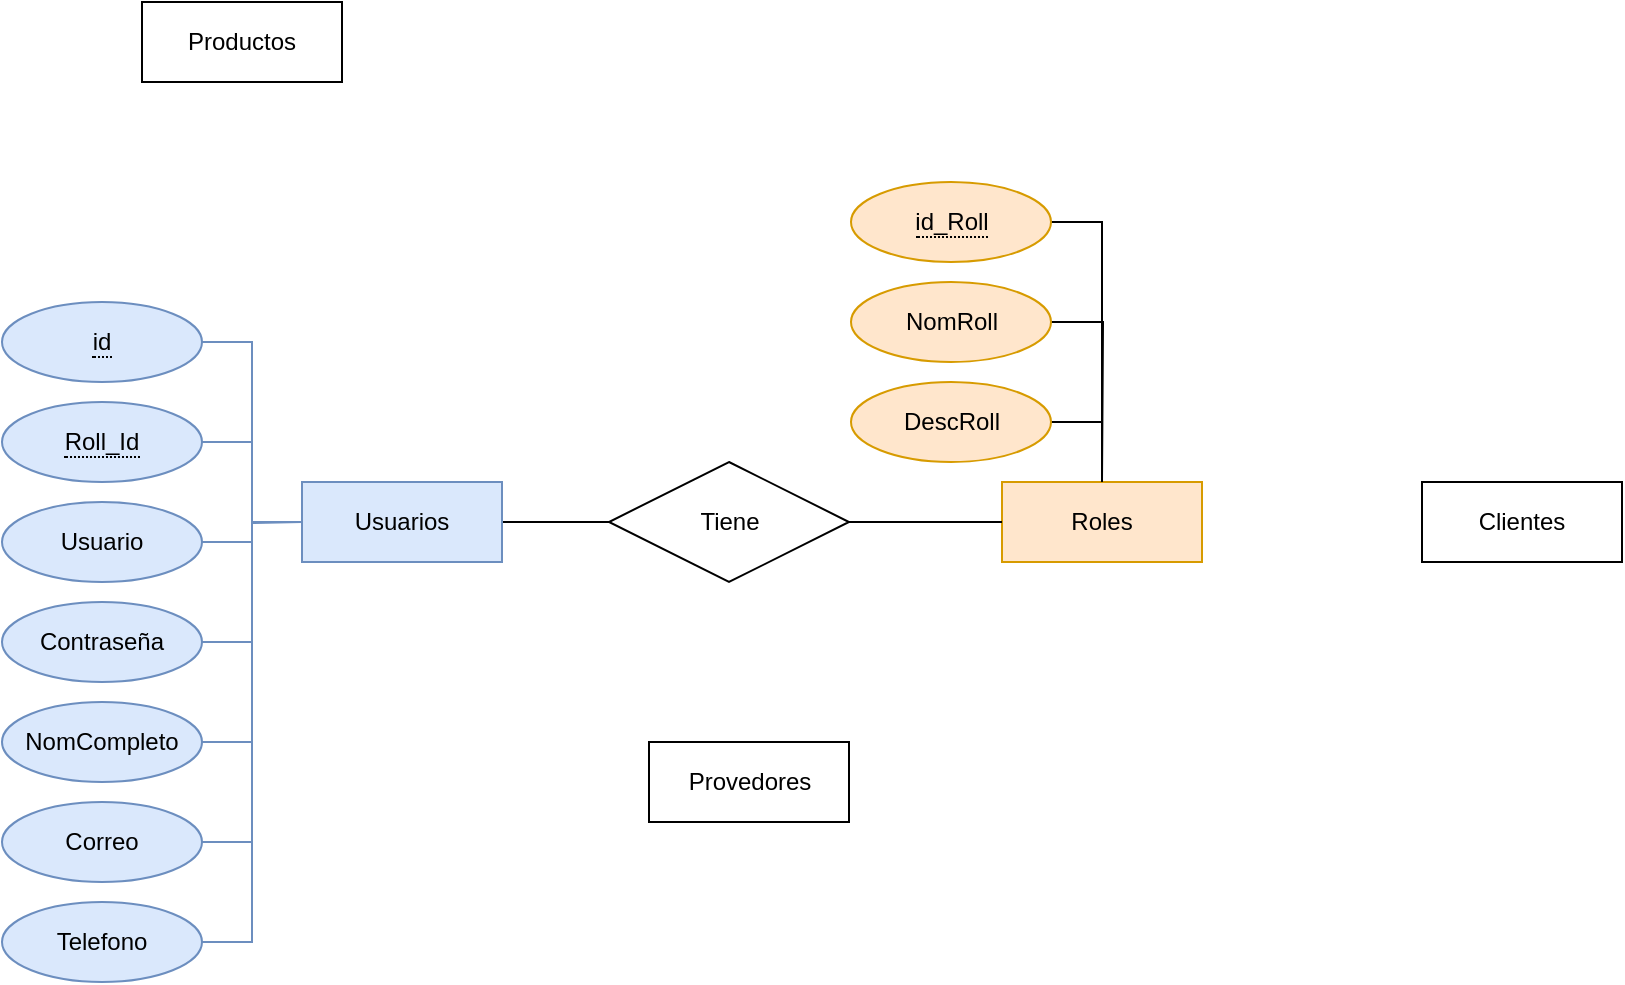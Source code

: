 <mxfile version="28.2.3">
  <diagram name="Modelo_Entidad_Relacion" id="2lPabYKqKKBGjIAa9bnQ">
    <mxGraphModel dx="1186" dy="684" grid="1" gridSize="10" guides="1" tooltips="1" connect="1" arrows="1" fold="1" page="1" pageScale="1" pageWidth="827" pageHeight="1169" math="0" shadow="0">
      <root>
        <mxCell id="0" />
        <mxCell id="1" parent="0" />
        <mxCell id="lSzbbVxz9S6XgJBLQsuq-19" style="edgeStyle=orthogonalEdgeStyle;rounded=0;orthogonalLoop=1;jettySize=auto;html=1;entryX=0;entryY=0.5;entryDx=0;entryDy=0;endArrow=none;endFill=0;" edge="1" parent="1" source="8iTS0T5NFwCA01cNmLb5-1" target="lSzbbVxz9S6XgJBLQsuq-18">
          <mxGeometry relative="1" as="geometry" />
        </mxCell>
        <mxCell id="8iTS0T5NFwCA01cNmLb5-1" value="Usuarios" style="whiteSpace=wrap;html=1;align=center;fillColor=#dae8fc;strokeColor=#6c8ebf;" parent="1" vertex="1">
          <mxGeometry x="200" y="320" width="100" height="40" as="geometry" />
        </mxCell>
        <mxCell id="8iTS0T5NFwCA01cNmLb5-2" value="Roles" style="whiteSpace=wrap;html=1;align=center;fillColor=#ffe6cc;strokeColor=#d79b00;" parent="1" vertex="1">
          <mxGeometry x="550" y="320" width="100" height="40" as="geometry" />
        </mxCell>
        <mxCell id="lSzbbVxz9S6XgJBLQsuq-1" value="Clientes" style="whiteSpace=wrap;html=1;align=center;" vertex="1" parent="1">
          <mxGeometry x="760" y="320" width="100" height="40" as="geometry" />
        </mxCell>
        <mxCell id="lSzbbVxz9S6XgJBLQsuq-2" value="Provedores" style="whiteSpace=wrap;html=1;align=center;" vertex="1" parent="1">
          <mxGeometry x="373.5" y="450" width="100" height="40" as="geometry" />
        </mxCell>
        <mxCell id="lSzbbVxz9S6XgJBLQsuq-3" value="Productos" style="whiteSpace=wrap;html=1;align=center;" vertex="1" parent="1">
          <mxGeometry x="120" y="80" width="100" height="40" as="geometry" />
        </mxCell>
        <mxCell id="lSzbbVxz9S6XgJBLQsuq-11" style="edgeStyle=orthogonalEdgeStyle;rounded=0;orthogonalLoop=1;jettySize=auto;html=1;entryX=0;entryY=0.5;entryDx=0;entryDy=0;endArrow=none;endFill=0;fillColor=#dae8fc;strokeColor=#6c8ebf;" edge="1" parent="1" source="lSzbbVxz9S6XgJBLQsuq-4" target="8iTS0T5NFwCA01cNmLb5-1">
          <mxGeometry relative="1" as="geometry" />
        </mxCell>
        <mxCell id="lSzbbVxz9S6XgJBLQsuq-4" value="&lt;span style=&quot;border-bottom: 1px dotted&quot;&gt;id&lt;/span&gt;" style="ellipse;whiteSpace=wrap;html=1;align=center;fillColor=#dae8fc;strokeColor=#6c8ebf;" vertex="1" parent="1">
          <mxGeometry x="50" y="230" width="100" height="40" as="geometry" />
        </mxCell>
        <mxCell id="lSzbbVxz9S6XgJBLQsuq-12" style="edgeStyle=orthogonalEdgeStyle;rounded=0;orthogonalLoop=1;jettySize=auto;html=1;entryX=0;entryY=0.5;entryDx=0;entryDy=0;endArrow=none;endFill=0;fillColor=#dae8fc;strokeColor=#6c8ebf;" edge="1" parent="1" source="lSzbbVxz9S6XgJBLQsuq-5" target="8iTS0T5NFwCA01cNmLb5-1">
          <mxGeometry relative="1" as="geometry" />
        </mxCell>
        <mxCell id="lSzbbVxz9S6XgJBLQsuq-5" value="&lt;span style=&quot;border-bottom: 1px dotted&quot;&gt;Roll_Id&lt;/span&gt;" style="ellipse;whiteSpace=wrap;html=1;align=center;fillColor=#dae8fc;strokeColor=#6c8ebf;" vertex="1" parent="1">
          <mxGeometry x="50" y="280" width="100" height="40" as="geometry" />
        </mxCell>
        <mxCell id="lSzbbVxz9S6XgJBLQsuq-13" style="edgeStyle=orthogonalEdgeStyle;rounded=0;orthogonalLoop=1;jettySize=auto;html=1;endArrow=none;endFill=0;fillColor=#dae8fc;strokeColor=#6c8ebf;" edge="1" parent="1" source="lSzbbVxz9S6XgJBLQsuq-6">
          <mxGeometry relative="1" as="geometry">
            <mxPoint x="200" y="340" as="targetPoint" />
          </mxGeometry>
        </mxCell>
        <mxCell id="lSzbbVxz9S6XgJBLQsuq-6" value="Usuario" style="ellipse;whiteSpace=wrap;html=1;align=center;fillColor=#dae8fc;strokeColor=#6c8ebf;" vertex="1" parent="1">
          <mxGeometry x="50" y="330" width="100" height="40" as="geometry" />
        </mxCell>
        <mxCell id="lSzbbVxz9S6XgJBLQsuq-14" style="edgeStyle=orthogonalEdgeStyle;rounded=0;orthogonalLoop=1;jettySize=auto;html=1;entryX=0;entryY=0.5;entryDx=0;entryDy=0;endArrow=none;endFill=0;fillColor=#dae8fc;strokeColor=#6c8ebf;" edge="1" parent="1" source="lSzbbVxz9S6XgJBLQsuq-7" target="8iTS0T5NFwCA01cNmLb5-1">
          <mxGeometry relative="1" as="geometry" />
        </mxCell>
        <mxCell id="lSzbbVxz9S6XgJBLQsuq-7" value="Contraseña" style="ellipse;whiteSpace=wrap;html=1;align=center;fillColor=#dae8fc;strokeColor=#6c8ebf;" vertex="1" parent="1">
          <mxGeometry x="50" y="380" width="100" height="40" as="geometry" />
        </mxCell>
        <mxCell id="lSzbbVxz9S6XgJBLQsuq-15" style="edgeStyle=orthogonalEdgeStyle;rounded=0;orthogonalLoop=1;jettySize=auto;html=1;entryX=0;entryY=0.5;entryDx=0;entryDy=0;endArrow=none;endFill=0;fillColor=#dae8fc;strokeColor=#6c8ebf;" edge="1" parent="1" source="lSzbbVxz9S6XgJBLQsuq-8" target="8iTS0T5NFwCA01cNmLb5-1">
          <mxGeometry relative="1" as="geometry" />
        </mxCell>
        <mxCell id="lSzbbVxz9S6XgJBLQsuq-8" value="NomCompleto" style="ellipse;whiteSpace=wrap;html=1;align=center;fillColor=#dae8fc;strokeColor=#6c8ebf;" vertex="1" parent="1">
          <mxGeometry x="50" y="430" width="100" height="40" as="geometry" />
        </mxCell>
        <mxCell id="lSzbbVxz9S6XgJBLQsuq-16" style="edgeStyle=orthogonalEdgeStyle;rounded=0;orthogonalLoop=1;jettySize=auto;html=1;entryX=0;entryY=0.5;entryDx=0;entryDy=0;endArrow=none;endFill=0;fillColor=#dae8fc;strokeColor=#6c8ebf;" edge="1" parent="1" source="lSzbbVxz9S6XgJBLQsuq-9" target="8iTS0T5NFwCA01cNmLb5-1">
          <mxGeometry relative="1" as="geometry" />
        </mxCell>
        <mxCell id="lSzbbVxz9S6XgJBLQsuq-9" value="Correo" style="ellipse;whiteSpace=wrap;html=1;align=center;fillColor=#dae8fc;strokeColor=#6c8ebf;" vertex="1" parent="1">
          <mxGeometry x="50" y="480" width="100" height="40" as="geometry" />
        </mxCell>
        <mxCell id="lSzbbVxz9S6XgJBLQsuq-17" style="edgeStyle=orthogonalEdgeStyle;rounded=0;orthogonalLoop=1;jettySize=auto;html=1;entryX=0;entryY=0.5;entryDx=0;entryDy=0;endArrow=none;endFill=0;fillColor=#dae8fc;strokeColor=#6c8ebf;" edge="1" parent="1" source="lSzbbVxz9S6XgJBLQsuq-10" target="8iTS0T5NFwCA01cNmLb5-1">
          <mxGeometry relative="1" as="geometry" />
        </mxCell>
        <mxCell id="lSzbbVxz9S6XgJBLQsuq-10" value="Telefono" style="ellipse;whiteSpace=wrap;html=1;align=center;fillColor=#dae8fc;strokeColor=#6c8ebf;" vertex="1" parent="1">
          <mxGeometry x="50" y="530" width="100" height="40" as="geometry" />
        </mxCell>
        <mxCell id="lSzbbVxz9S6XgJBLQsuq-20" style="edgeStyle=orthogonalEdgeStyle;rounded=0;orthogonalLoop=1;jettySize=auto;html=1;entryX=0;entryY=0.5;entryDx=0;entryDy=0;endArrow=none;endFill=0;" edge="1" parent="1" source="lSzbbVxz9S6XgJBLQsuq-18" target="8iTS0T5NFwCA01cNmLb5-2">
          <mxGeometry relative="1" as="geometry" />
        </mxCell>
        <mxCell id="lSzbbVxz9S6XgJBLQsuq-18" value="Tiene" style="shape=rhombus;perimeter=rhombusPerimeter;whiteSpace=wrap;html=1;align=center;" vertex="1" parent="1">
          <mxGeometry x="353.5" y="310" width="120" height="60" as="geometry" />
        </mxCell>
        <mxCell id="lSzbbVxz9S6XgJBLQsuq-22" style="edgeStyle=orthogonalEdgeStyle;rounded=0;orthogonalLoop=1;jettySize=auto;html=1;entryX=0.5;entryY=0;entryDx=0;entryDy=0;exitX=1;exitY=0.5;exitDx=0;exitDy=0;endArrow=none;endFill=0;" edge="1" parent="1" source="lSzbbVxz9S6XgJBLQsuq-21" target="8iTS0T5NFwCA01cNmLb5-2">
          <mxGeometry relative="1" as="geometry" />
        </mxCell>
        <mxCell id="lSzbbVxz9S6XgJBLQsuq-21" value="&lt;span style=&quot;border-bottom: 1px dotted&quot;&gt;id_Roll&lt;/span&gt;" style="ellipse;whiteSpace=wrap;html=1;align=center;fillColor=#ffe6cc;strokeColor=#d79b00;" vertex="1" parent="1">
          <mxGeometry x="474.5" y="170" width="100" height="40" as="geometry" />
        </mxCell>
        <mxCell id="lSzbbVxz9S6XgJBLQsuq-24" style="edgeStyle=orthogonalEdgeStyle;rounded=0;orthogonalLoop=1;jettySize=auto;html=1;endArrow=none;endFill=0;" edge="1" parent="1" source="lSzbbVxz9S6XgJBLQsuq-23">
          <mxGeometry relative="1" as="geometry">
            <mxPoint x="600" y="320" as="targetPoint" />
          </mxGeometry>
        </mxCell>
        <mxCell id="lSzbbVxz9S6XgJBLQsuq-23" value="NomRoll" style="ellipse;whiteSpace=wrap;html=1;align=center;fillColor=#ffe6cc;strokeColor=#d79b00;" vertex="1" parent="1">
          <mxGeometry x="474.5" y="220" width="100" height="40" as="geometry" />
        </mxCell>
        <mxCell id="lSzbbVxz9S6XgJBLQsuq-26" style="edgeStyle=orthogonalEdgeStyle;rounded=0;orthogonalLoop=1;jettySize=auto;html=1;exitX=1;exitY=0.5;exitDx=0;exitDy=0;endArrow=none;endFill=0;" edge="1" parent="1" source="lSzbbVxz9S6XgJBLQsuq-25">
          <mxGeometry relative="1" as="geometry">
            <mxPoint x="600" y="320" as="targetPoint" />
          </mxGeometry>
        </mxCell>
        <mxCell id="lSzbbVxz9S6XgJBLQsuq-25" value="DescRoll" style="ellipse;whiteSpace=wrap;html=1;align=center;fillColor=#ffe6cc;strokeColor=#d79b00;" vertex="1" parent="1">
          <mxGeometry x="474.5" y="270" width="100" height="40" as="geometry" />
        </mxCell>
      </root>
    </mxGraphModel>
  </diagram>
</mxfile>
